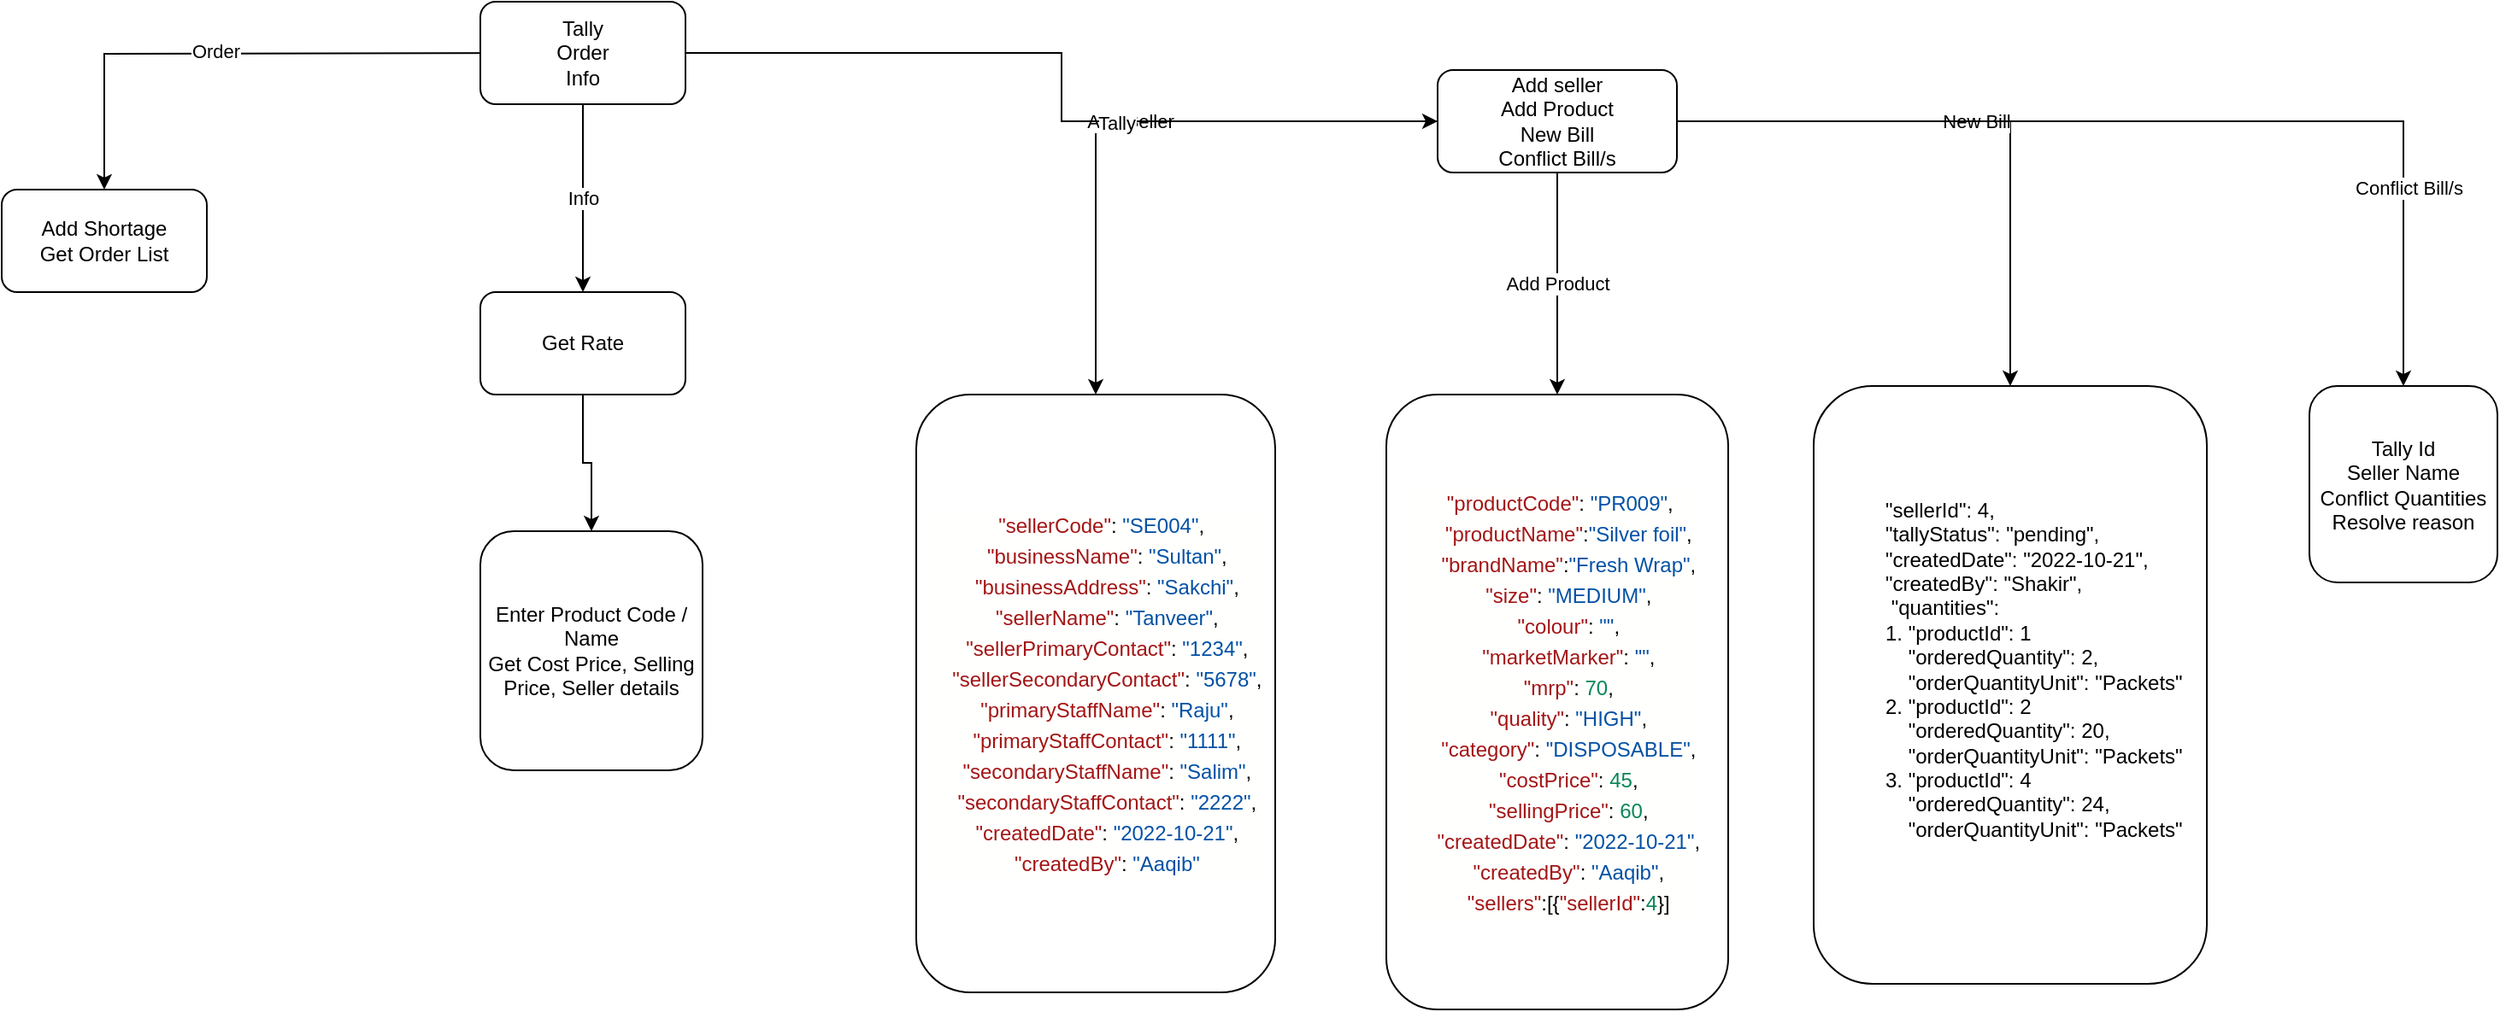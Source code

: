 <mxfile version="20.5.1" type="github">
  <diagram id="d2KZVrZwdpFy6JkZc-tc" name="Page-1">
    <mxGraphModel dx="1303" dy="727" grid="1" gridSize="10" guides="1" tooltips="1" connect="1" arrows="1" fold="1" page="1" pageScale="1" pageWidth="850" pageHeight="1100" math="0" shadow="0">
      <root>
        <mxCell id="0" />
        <mxCell id="1" parent="0" />
        <mxCell id="-8n7EPFrpSTu5LOVZ1N4-12" value="" style="edgeStyle=orthogonalEdgeStyle;rounded=0;orthogonalLoop=1;jettySize=auto;html=1;" parent="1" target="-8n7EPFrpSTu5LOVZ1N4-11" edge="1">
          <mxGeometry relative="1" as="geometry">
            <mxPoint x="360" y="70.0" as="sourcePoint" />
          </mxGeometry>
        </mxCell>
        <mxCell id="-8n7EPFrpSTu5LOVZ1N4-18" value="Order" style="edgeLabel;html=1;align=center;verticalAlign=middle;resizable=0;points=[];" parent="-8n7EPFrpSTu5LOVZ1N4-12" vertex="1" connectable="0">
          <mxGeometry x="0.153" y="-2" relative="1" as="geometry">
            <mxPoint as="offset" />
          </mxGeometry>
        </mxCell>
        <mxCell id="IkNf2MoX4PAH04ZyF0me-2" value="Add Seller" style="edgeStyle=orthogonalEdgeStyle;rounded=0;orthogonalLoop=1;jettySize=auto;html=1;" edge="1" parent="1" source="-8n7EPFrpSTu5LOVZ1N4-6" target="IkNf2MoX4PAH04ZyF0me-1">
          <mxGeometry relative="1" as="geometry" />
        </mxCell>
        <mxCell id="IkNf2MoX4PAH04ZyF0me-4" value="Add Product" style="edgeStyle=orthogonalEdgeStyle;rounded=0;orthogonalLoop=1;jettySize=auto;html=1;" edge="1" parent="1" source="-8n7EPFrpSTu5LOVZ1N4-6" target="IkNf2MoX4PAH04ZyF0me-3">
          <mxGeometry relative="1" as="geometry" />
        </mxCell>
        <mxCell id="IkNf2MoX4PAH04ZyF0me-6" value="New Bill" style="edgeStyle=orthogonalEdgeStyle;rounded=0;orthogonalLoop=1;jettySize=auto;html=1;entryX=0.5;entryY=0;entryDx=0;entryDy=0;" edge="1" parent="1" source="-8n7EPFrpSTu5LOVZ1N4-6" target="IkNf2MoX4PAH04ZyF0me-5">
          <mxGeometry relative="1" as="geometry" />
        </mxCell>
        <mxCell id="IkNf2MoX4PAH04ZyF0me-8" style="edgeStyle=orthogonalEdgeStyle;rounded=0;orthogonalLoop=1;jettySize=auto;html=1;entryX=0.5;entryY=0;entryDx=0;entryDy=0;" edge="1" parent="1" source="-8n7EPFrpSTu5LOVZ1N4-6" target="IkNf2MoX4PAH04ZyF0me-7">
          <mxGeometry relative="1" as="geometry" />
        </mxCell>
        <mxCell id="IkNf2MoX4PAH04ZyF0me-9" value="Conflict Bill/s" style="edgeLabel;html=1;align=center;verticalAlign=middle;resizable=0;points=[];" vertex="1" connectable="0" parent="IkNf2MoX4PAH04ZyF0me-8">
          <mxGeometry x="0.6" y="2" relative="1" as="geometry">
            <mxPoint x="1" as="offset" />
          </mxGeometry>
        </mxCell>
        <mxCell id="-8n7EPFrpSTu5LOVZ1N4-6" value="Add seller&lt;br&gt;Add Product&lt;br&gt;New Bill&lt;br&gt;Conflict Bill/s" style="rounded=1;whiteSpace=wrap;html=1;" parent="1" vertex="1">
          <mxGeometry x="880" y="80" width="140" height="60" as="geometry" />
        </mxCell>
        <mxCell id="-8n7EPFrpSTu5LOVZ1N4-11" value="Add Shortage&lt;br&gt;Get Order List" style="rounded=1;whiteSpace=wrap;html=1;" parent="1" vertex="1">
          <mxGeometry x="40" y="150" width="120" height="60" as="geometry" />
        </mxCell>
        <mxCell id="IkNf2MoX4PAH04ZyF0me-11" value="" style="edgeStyle=orthogonalEdgeStyle;rounded=0;orthogonalLoop=1;jettySize=auto;html=1;" edge="1" parent="1" source="-8n7EPFrpSTu5LOVZ1N4-13" target="IkNf2MoX4PAH04ZyF0me-10">
          <mxGeometry relative="1" as="geometry" />
        </mxCell>
        <mxCell id="-8n7EPFrpSTu5LOVZ1N4-13" value="Get Rate" style="rounded=1;whiteSpace=wrap;html=1;" parent="1" vertex="1">
          <mxGeometry x="320" y="210" width="120" height="60" as="geometry" />
        </mxCell>
        <mxCell id="-8n7EPFrpSTu5LOVZ1N4-15" style="edgeStyle=orthogonalEdgeStyle;rounded=0;orthogonalLoop=1;jettySize=auto;html=1;" parent="1" source="-8n7EPFrpSTu5LOVZ1N4-14" target="-8n7EPFrpSTu5LOVZ1N4-6" edge="1">
          <mxGeometry relative="1" as="geometry" />
        </mxCell>
        <mxCell id="-8n7EPFrpSTu5LOVZ1N4-17" value="Tally" style="edgeLabel;html=1;align=center;verticalAlign=middle;resizable=0;points=[];" parent="-8n7EPFrpSTu5LOVZ1N4-15" vertex="1" connectable="0">
          <mxGeometry x="0.214" y="-1" relative="1" as="geometry">
            <mxPoint as="offset" />
          </mxGeometry>
        </mxCell>
        <mxCell id="-8n7EPFrpSTu5LOVZ1N4-16" value="Info" style="edgeStyle=orthogonalEdgeStyle;rounded=0;orthogonalLoop=1;jettySize=auto;html=1;" parent="1" source="-8n7EPFrpSTu5LOVZ1N4-14" target="-8n7EPFrpSTu5LOVZ1N4-13" edge="1">
          <mxGeometry relative="1" as="geometry" />
        </mxCell>
        <mxCell id="-8n7EPFrpSTu5LOVZ1N4-14" value="&lt;span style=&quot;&quot;&gt;Tally&lt;/span&gt;&lt;br style=&quot;&quot;&gt;&lt;span style=&quot;&quot;&gt;Order&lt;/span&gt;&lt;br style=&quot;&quot;&gt;&lt;span style=&quot;&quot;&gt;Info&lt;/span&gt;" style="rounded=1;whiteSpace=wrap;html=1;" parent="1" vertex="1">
          <mxGeometry x="320" y="40" width="120" height="60" as="geometry" />
        </mxCell>
        <mxCell id="IkNf2MoX4PAH04ZyF0me-1" value="&lt;div style=&quot;background-color: rgb(255, 255, 254); line-height: 18px;&quot;&gt;&lt;div&gt;&amp;nbsp;&amp;nbsp;&lt;span style=&quot;color: #a31515;&quot;&gt;&quot;sellerCode&quot;&lt;/span&gt;:&amp;nbsp;&lt;span style=&quot;color: #0451a5;&quot;&gt;&quot;SE004&quot;&lt;/span&gt;,&lt;/div&gt;&lt;div&gt;&amp;nbsp;&amp;nbsp;&amp;nbsp;&amp;nbsp;&lt;span style=&quot;color: #a31515;&quot;&gt;&quot;businessName&quot;&lt;/span&gt;:&amp;nbsp;&lt;span style=&quot;color: #0451a5;&quot;&gt;&quot;Sultan&quot;&lt;/span&gt;,&lt;/div&gt;&lt;div&gt;&amp;nbsp;&amp;nbsp;&amp;nbsp;&amp;nbsp;&lt;span style=&quot;color: #a31515;&quot;&gt;&quot;businessAddress&quot;&lt;/span&gt;:&amp;nbsp;&lt;span style=&quot;color: #0451a5;&quot;&gt;&quot;Sakchi&quot;&lt;/span&gt;,&lt;/div&gt;&lt;div&gt;&amp;nbsp;&amp;nbsp;&amp;nbsp;&amp;nbsp;&lt;span style=&quot;color: #a31515;&quot;&gt;&quot;sellerName&quot;&lt;/span&gt;:&amp;nbsp;&lt;span style=&quot;color: #0451a5;&quot;&gt;&quot;Tanveer&quot;&lt;/span&gt;,&lt;/div&gt;&lt;div&gt;&amp;nbsp;&amp;nbsp;&amp;nbsp;&amp;nbsp;&lt;span style=&quot;color: #a31515;&quot;&gt;&quot;sellerPrimaryContact&quot;&lt;/span&gt;:&amp;nbsp;&lt;span style=&quot;color: #0451a5;&quot;&gt;&quot;1234&quot;&lt;/span&gt;,&lt;/div&gt;&lt;div&gt;&amp;nbsp;&amp;nbsp;&amp;nbsp;&amp;nbsp;&lt;span style=&quot;color: #a31515;&quot;&gt;&quot;sellerSecondaryContact&quot;&lt;/span&gt;:&amp;nbsp;&lt;span style=&quot;color: #0451a5;&quot;&gt;&quot;5678&quot;&lt;/span&gt;,&lt;/div&gt;&lt;div&gt;&amp;nbsp;&amp;nbsp;&amp;nbsp;&amp;nbsp;&lt;span style=&quot;color: #a31515;&quot;&gt;&quot;primaryStaffName&quot;&lt;/span&gt;:&amp;nbsp;&lt;span style=&quot;color: #0451a5;&quot;&gt;&quot;Raju&quot;&lt;/span&gt;,&lt;/div&gt;&lt;div&gt;&amp;nbsp;&amp;nbsp;&amp;nbsp;&amp;nbsp;&lt;span style=&quot;color: #a31515;&quot;&gt;&quot;primaryStaffContact&quot;&lt;/span&gt;:&amp;nbsp;&lt;span style=&quot;color: #0451a5;&quot;&gt;&quot;1111&quot;&lt;/span&gt;,&lt;/div&gt;&lt;div&gt;&amp;nbsp;&amp;nbsp;&amp;nbsp;&amp;nbsp;&lt;span style=&quot;color: #a31515;&quot;&gt;&quot;secondaryStaffName&quot;&lt;/span&gt;:&amp;nbsp;&lt;span style=&quot;color: #0451a5;&quot;&gt;&quot;Salim&quot;&lt;/span&gt;,&lt;/div&gt;&lt;div&gt;&amp;nbsp;&amp;nbsp;&amp;nbsp;&amp;nbsp;&lt;span style=&quot;color: #a31515;&quot;&gt;&quot;secondaryStaffContact&quot;&lt;/span&gt;:&amp;nbsp;&lt;span style=&quot;color: #0451a5;&quot;&gt;&quot;2222&quot;&lt;/span&gt;,&lt;/div&gt;&lt;div&gt;&amp;nbsp;&amp;nbsp;&amp;nbsp;&amp;nbsp;&lt;span style=&quot;color: #a31515;&quot;&gt;&quot;createdDate&quot;&lt;/span&gt;:&amp;nbsp;&lt;span style=&quot;color: #0451a5;&quot;&gt;&quot;2022-10-21&quot;&lt;/span&gt;,&lt;/div&gt;&lt;div&gt;&amp;nbsp;&amp;nbsp;&amp;nbsp;&amp;nbsp;&lt;span style=&quot;color: #a31515;&quot;&gt;&quot;createdBy&quot;&lt;/span&gt;:&amp;nbsp;&lt;span style=&quot;color: #0451a5;&quot;&gt;&quot;Aaqib&quot;&lt;/span&gt;&lt;/div&gt;&lt;/div&gt;" style="rounded=1;whiteSpace=wrap;html=1;" vertex="1" parent="1">
          <mxGeometry x="575" y="270" width="210" height="350" as="geometry" />
        </mxCell>
        <mxCell id="IkNf2MoX4PAH04ZyF0me-3" value="&lt;div style=&quot;background-color: rgb(255, 255, 254); line-height: 18px;&quot;&gt;&lt;div&gt;&amp;nbsp;&lt;span style=&quot;color: #a31515;&quot;&gt;&quot;productCode&quot;&lt;/span&gt;:&amp;nbsp;&lt;span style=&quot;color: #0451a5;&quot;&gt;&quot;PR009&quot;&lt;/span&gt;,&lt;/div&gt;&lt;div&gt;&amp;nbsp;&amp;nbsp;&amp;nbsp;&amp;nbsp;&lt;span style=&quot;color: #a31515;&quot;&gt;&quot;productName&quot;&lt;/span&gt;:&lt;span style=&quot;color: #0451a5;&quot;&gt;&quot;Silver&amp;nbsp;foil&quot;&lt;/span&gt;,&lt;/div&gt;&lt;div&gt;&amp;nbsp;&amp;nbsp;&amp;nbsp;&amp;nbsp;&lt;span style=&quot;color: #a31515;&quot;&gt;&quot;brandName&quot;&lt;/span&gt;:&lt;span style=&quot;color: #0451a5;&quot;&gt;&quot;Fresh&amp;nbsp;Wrap&quot;&lt;/span&gt;,&lt;/div&gt;&lt;div&gt;&amp;nbsp;&amp;nbsp;&amp;nbsp;&amp;nbsp;&lt;span style=&quot;color: #a31515;&quot;&gt;&quot;size&quot;&lt;/span&gt;:&amp;nbsp;&lt;span style=&quot;color: #0451a5;&quot;&gt;&quot;MEDIUM&quot;&lt;/span&gt;,&lt;/div&gt;&lt;div&gt;&amp;nbsp;&amp;nbsp;&amp;nbsp;&amp;nbsp;&lt;span style=&quot;color: #a31515;&quot;&gt;&quot;colour&quot;&lt;/span&gt;:&amp;nbsp;&lt;span style=&quot;color: #0451a5;&quot;&gt;&quot;&quot;&lt;/span&gt;,&lt;/div&gt;&lt;div&gt;&amp;nbsp;&amp;nbsp;&amp;nbsp;&amp;nbsp;&lt;span style=&quot;color: #a31515;&quot;&gt;&quot;marketMarker&quot;&lt;/span&gt;:&amp;nbsp;&lt;span style=&quot;color: #0451a5;&quot;&gt;&quot;&quot;&lt;/span&gt;,&lt;/div&gt;&lt;div&gt;&amp;nbsp;&amp;nbsp;&amp;nbsp;&amp;nbsp;&lt;span style=&quot;color: #a31515;&quot;&gt;&quot;mrp&quot;&lt;/span&gt;:&amp;nbsp;&lt;span style=&quot;color: #098658;&quot;&gt;70&lt;/span&gt;,&lt;/div&gt;&lt;div&gt;&amp;nbsp;&amp;nbsp;&amp;nbsp;&amp;nbsp;&lt;span style=&quot;color: #a31515;&quot;&gt;&quot;quality&quot;&lt;/span&gt;:&amp;nbsp;&lt;span style=&quot;color: #0451a5;&quot;&gt;&quot;HIGH&quot;&lt;/span&gt;,&lt;/div&gt;&lt;div&gt;&amp;nbsp;&amp;nbsp;&amp;nbsp;&amp;nbsp;&lt;span style=&quot;color: #a31515;&quot;&gt;&quot;category&quot;&lt;/span&gt;:&amp;nbsp;&lt;span style=&quot;color: #0451a5;&quot;&gt;&quot;DISPOSABLE&quot;&lt;/span&gt;,&lt;/div&gt;&lt;div&gt;&amp;nbsp;&amp;nbsp;&amp;nbsp;&amp;nbsp;&lt;span style=&quot;color: #a31515;&quot;&gt;&quot;costPrice&quot;&lt;/span&gt;:&amp;nbsp;&lt;span style=&quot;color: #098658;&quot;&gt;45&lt;/span&gt;,&lt;/div&gt;&lt;div&gt;&amp;nbsp;&amp;nbsp;&amp;nbsp;&amp;nbsp;&lt;span style=&quot;color: #a31515;&quot;&gt;&quot;sellingPrice&quot;&lt;/span&gt;:&amp;nbsp;&lt;span style=&quot;color: #098658;&quot;&gt;60&lt;/span&gt;,&lt;/div&gt;&lt;div&gt;&amp;nbsp;&amp;nbsp;&amp;nbsp;&amp;nbsp;&lt;span style=&quot;color: #a31515;&quot;&gt;&quot;createdDate&quot;&lt;/span&gt;:&amp;nbsp;&lt;span style=&quot;color: #0451a5;&quot;&gt;&quot;2022-10-21&quot;&lt;/span&gt;,&lt;/div&gt;&lt;div&gt;&amp;nbsp;&amp;nbsp;&amp;nbsp;&amp;nbsp;&lt;span style=&quot;color: #a31515;&quot;&gt;&quot;createdBy&quot;&lt;/span&gt;:&amp;nbsp;&lt;span style=&quot;color: #0451a5;&quot;&gt;&quot;Aaqib&quot;&lt;/span&gt;,&lt;/div&gt;&lt;div&gt;&amp;nbsp;&amp;nbsp;&amp;nbsp;&amp;nbsp;&lt;span style=&quot;color: #a31515;&quot;&gt;&quot;sellers&quot;&lt;/span&gt;:[{&lt;span style=&quot;color: #a31515;&quot;&gt;&quot;sellerId&quot;&lt;/span&gt;:&lt;span style=&quot;color: #098658;&quot;&gt;4&lt;/span&gt;}]&lt;/div&gt;&lt;/div&gt;" style="rounded=1;whiteSpace=wrap;html=1;" vertex="1" parent="1">
          <mxGeometry x="850" y="270" width="200" height="360" as="geometry" />
        </mxCell>
        <mxCell id="IkNf2MoX4PAH04ZyF0me-5" value="&lt;blockquote style=&quot;margin: 0 0 0 40px; border: none; padding: 0px;&quot;&gt;&lt;span style=&quot;background-color: initial;&quot;&gt;&quot;sellerId&quot;&lt;/span&gt;&lt;span style=&quot;background-color: initial;&quot;&gt;:&amp;nbsp;&lt;/span&gt;&lt;span style=&quot;background-color: initial;&quot;&gt;4&lt;/span&gt;&lt;span style=&quot;background-color: initial;&quot;&gt;,&lt;br&gt;&lt;/span&gt;&lt;span style=&quot;background-color: initial;&quot;&gt;&quot;tallyStatus&quot;&lt;/span&gt;&lt;span style=&quot;background-color: initial;&quot;&gt;:&amp;nbsp;&lt;/span&gt;&lt;span style=&quot;background-color: initial;&quot;&gt;&quot;pending&quot;,&lt;/span&gt;&lt;/blockquote&gt;&lt;blockquote style=&quot;margin: 0 0 0 40px; border: none; padding: 0px;&quot;&gt;&lt;span style=&quot;background-color: initial;&quot;&gt;&quot;createdDate&quot;&lt;/span&gt;&lt;span style=&quot;background-color: initial;&quot;&gt;:&amp;nbsp;&lt;/span&gt;&lt;span style=&quot;background-color: initial;&quot;&gt;&quot;2022-10-21&quot;&lt;/span&gt;&lt;span style=&quot;background-color: initial;&quot;&gt;,&lt;br&gt;&lt;/span&gt;&lt;span style=&quot;background-color: initial;&quot;&gt;&quot;createdBy&quot;&lt;/span&gt;&lt;span style=&quot;background-color: initial;&quot;&gt;:&amp;nbsp;&lt;/span&gt;&lt;span style=&quot;background-color: initial;&quot;&gt;&quot;Shakir&quot;,&lt;/span&gt;&lt;/blockquote&gt;&lt;blockquote style=&quot;margin: 0 0 0 40px; border: none; padding: 0px;&quot;&gt;&lt;span style=&quot;background-color: initial;&quot;&gt;&amp;nbsp;&lt;/span&gt;&lt;span style=&quot;background-color: initial;&quot;&gt;&quot;quantities&quot;&lt;/span&gt;&lt;span style=&quot;background-color: initial;&quot;&gt;:&amp;nbsp;&lt;/span&gt;&lt;span style=&quot;background-color: initial;&quot;&gt;&lt;br&gt;&lt;/span&gt;&lt;span style=&quot;background-color: initial;&quot;&gt;1.&amp;nbsp;&lt;/span&gt;&lt;span style=&quot;background-color: initial;&quot;&gt;&quot;productId&quot;&lt;/span&gt;&lt;span style=&quot;background-color: initial;&quot;&gt;: 1&lt;/span&gt;&lt;/blockquote&gt;&lt;blockquote style=&quot;margin: 0 0 0 40px; border: none; padding: 0px;&quot;&gt;&lt;span style=&quot;background-color: initial;&quot;&gt;&amp;nbsp; &amp;nbsp;&amp;nbsp;&lt;/span&gt;&lt;span style=&quot;background-color: initial;&quot;&gt;&quot;orderedQuantity&quot;&lt;/span&gt;&lt;span style=&quot;background-color: initial;&quot;&gt;:&amp;nbsp;&lt;/span&gt;&lt;span style=&quot;background-color: initial;&quot;&gt;2&lt;/span&gt;&lt;span style=&quot;background-color: initial;&quot;&gt;,&lt;/span&gt;&lt;span style=&quot;background-color: initial;&quot;&gt;&lt;br&gt;&lt;/span&gt;&lt;span style=&quot;background-color: initial;&quot;&gt;&amp;nbsp; &amp;nbsp;&amp;nbsp;&lt;/span&gt;&lt;span style=&quot;background-color: initial;&quot;&gt;&quot;orderQuantityUnit&quot;&lt;/span&gt;&lt;span style=&quot;background-color: initial;&quot;&gt;:&amp;nbsp;&lt;/span&gt;&lt;span style=&quot;background-color: initial;&quot;&gt;&quot;Packets&quot;&lt;/span&gt;&lt;/blockquote&gt;&lt;blockquote style=&quot;margin: 0 0 0 40px; border: none; padding: 0px;&quot;&gt;&lt;/blockquote&gt;&lt;blockquote style=&quot;margin: 0 0 0 40px; border: none; padding: 0px;&quot;&gt;&lt;/blockquote&gt;&lt;blockquote style=&quot;margin: 0 0 0 40px; border: none; padding: 0px;&quot;&gt;&lt;/blockquote&gt;&lt;blockquote style=&quot;margin: 0 0 0 40px; border: none; padding: 0px;&quot;&gt;&lt;/blockquote&gt;&lt;blockquote style=&quot;margin: 0 0 0 40px; border: none; padding: 0px;&quot;&gt;&lt;span style=&quot;background-color: initial;&quot;&gt;2.&amp;nbsp;&lt;/span&gt;&lt;span style=&quot;background-color: initial;&quot;&gt;&quot;productId&quot;&lt;/span&gt;&lt;span style=&quot;background-color: initial;&quot;&gt;: 2&lt;/span&gt;&lt;br&gt;&lt;blockquote style=&quot;margin: 0 0 0 40px; border: none; padding: 0px;&quot;&gt;&lt;div style=&quot;line-height: 18px;&quot;&gt;&lt;div style=&quot;&quot;&gt;&lt;blockquote style=&quot;margin: 0px 0px 0px 40px; border: none; padding: 0px;&quot;&gt;&lt;/blockquote&gt;&lt;/div&gt;&lt;/div&gt;&lt;/blockquote&gt;&lt;span style=&quot;background-color: initial;&quot;&gt;&amp;nbsp; &amp;nbsp;&amp;nbsp;&lt;/span&gt;&lt;span style=&quot;background-color: initial;&quot;&gt;&quot;orderedQuantity&quot;&lt;/span&gt;&lt;span style=&quot;background-color: initial;&quot;&gt;:&amp;nbsp;&lt;/span&gt;&lt;span style=&quot;background-color: initial;&quot;&gt;20&lt;/span&gt;&lt;span style=&quot;background-color: initial;&quot;&gt;,&lt;/span&gt;&lt;br&gt;&lt;span style=&quot;background-color: initial;&quot;&gt;&amp;nbsp; &amp;nbsp;&amp;nbsp;&lt;/span&gt;&lt;span style=&quot;background-color: initial;&quot;&gt;&quot;orderQuantityUnit&quot;&lt;/span&gt;&lt;span style=&quot;background-color: initial;&quot;&gt;:&amp;nbsp;&lt;/span&gt;&lt;span style=&quot;background-color: initial;&quot;&gt;&quot;Packets&quot;&lt;/span&gt;&lt;/blockquote&gt;&lt;blockquote style=&quot;margin: 0 0 0 40px; border: none; padding: 0px;&quot;&gt;&lt;span style=&quot;background-color: initial;&quot;&gt;3.&amp;nbsp;&lt;/span&gt;&lt;span style=&quot;background-color: initial;&quot;&gt;&quot;productId&quot;&lt;/span&gt;&lt;span style=&quot;background-color: initial;&quot;&gt;: 4&lt;/span&gt;&lt;blockquote style=&quot;margin: 0px 0px 0px 40px; border: none; padding: 0px;&quot;&gt;&lt;/blockquote&gt;&lt;span style=&quot;background-color: initial;&quot;&gt;&amp;nbsp; &amp;nbsp;&amp;nbsp;&lt;/span&gt;&lt;span style=&quot;background-color: initial;&quot;&gt;&quot;orderedQuantity&quot;&lt;/span&gt;&lt;span style=&quot;background-color: initial;&quot;&gt;:&amp;nbsp;&lt;/span&gt;&lt;span style=&quot;background-color: initial;&quot;&gt;24&lt;/span&gt;&lt;span style=&quot;background-color: initial;&quot;&gt;,&lt;/span&gt;&lt;br&gt;&lt;span style=&quot;background-color: initial;&quot;&gt;&amp;nbsp; &amp;nbsp;&amp;nbsp;&lt;/span&gt;&lt;span style=&quot;background-color: initial;&quot;&gt;&quot;orderQuantityUnit&quot;&lt;/span&gt;&lt;span style=&quot;background-color: initial;&quot;&gt;:&amp;nbsp;&lt;/span&gt;&lt;span style=&quot;background-color: initial;&quot;&gt;&quot;Packets&quot;&lt;/span&gt;&lt;blockquote style=&quot;margin: 0px 0px 0px 40px; border: none; padding: 0px;&quot;&gt;&lt;/blockquote&gt;&lt;blockquote style=&quot;margin: 0px 0px 0px 40px; border: none; padding: 0px;&quot;&gt;&lt;/blockquote&gt;&lt;blockquote style=&quot;margin: 0px 0px 0px 40px; border: none; padding: 0px;&quot;&gt;&lt;/blockquote&gt;&lt;blockquote style=&quot;margin: 0px 0px 0px 40px; border: none; padding: 0px;&quot;&gt;&lt;/blockquote&gt;&lt;blockquote style=&quot;margin: 0px 0px 0px 40px; border: none; padding: 0px;&quot;&gt;&lt;blockquote style=&quot;margin: 0px 0px 0px 40px; border: none; padding: 0px;&quot;&gt;&lt;div style=&quot;line-height: 18px;&quot;&gt;&lt;br&gt;&lt;/div&gt;&lt;/blockquote&gt;&lt;/blockquote&gt;&lt;/blockquote&gt;" style="rounded=1;whiteSpace=wrap;html=1;align=left;" vertex="1" parent="1">
          <mxGeometry x="1100" y="265" width="230" height="350" as="geometry" />
        </mxCell>
        <mxCell id="IkNf2MoX4PAH04ZyF0me-7" value="Tally Id&lt;br&gt;Seller Name&lt;br&gt;Conflict Quantities&lt;br&gt;Resolve reason" style="rounded=1;whiteSpace=wrap;html=1;" vertex="1" parent="1">
          <mxGeometry x="1390" y="265" width="110" height="115" as="geometry" />
        </mxCell>
        <mxCell id="IkNf2MoX4PAH04ZyF0me-10" value="Enter Product Code / Name&lt;br&gt;Get Cost Price, Selling Price, Seller details" style="rounded=1;whiteSpace=wrap;html=1;" vertex="1" parent="1">
          <mxGeometry x="320" y="350" width="130" height="140" as="geometry" />
        </mxCell>
      </root>
    </mxGraphModel>
  </diagram>
</mxfile>
